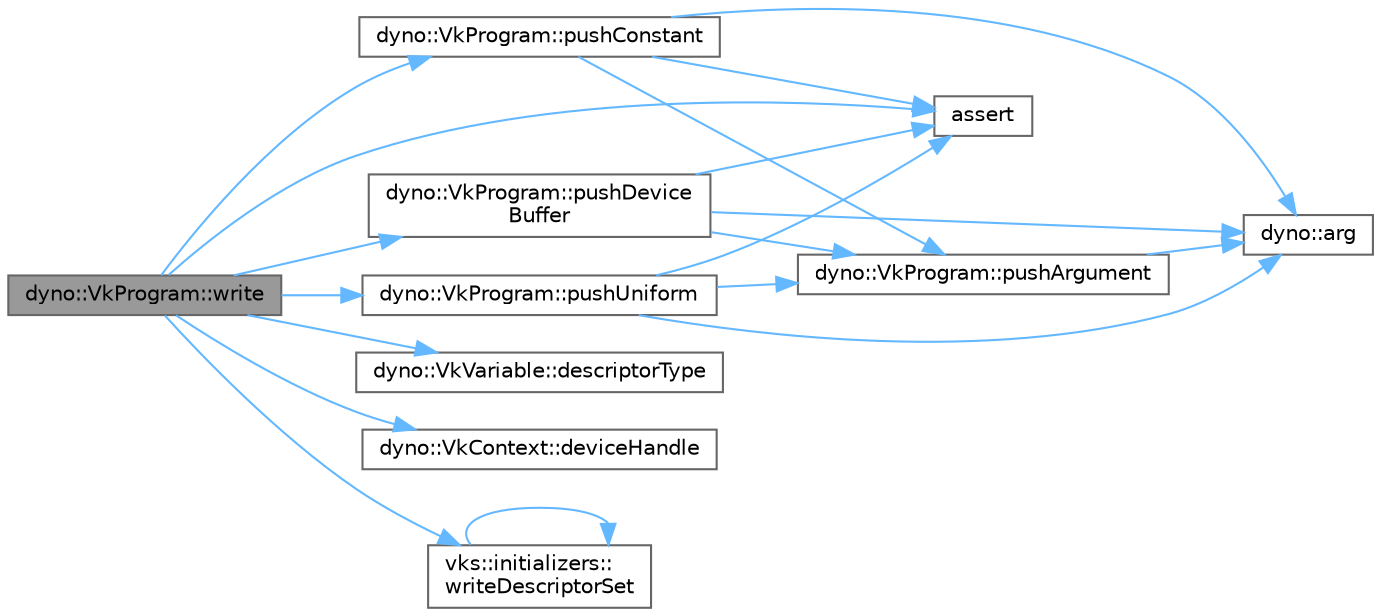 digraph "dyno::VkProgram::write"
{
 // LATEX_PDF_SIZE
  bgcolor="transparent";
  edge [fontname=Helvetica,fontsize=10,labelfontname=Helvetica,labelfontsize=10];
  node [fontname=Helvetica,fontsize=10,shape=box,height=0.2,width=0.4];
  rankdir="LR";
  Node1 [id="Node000001",label="dyno::VkProgram::write",height=0.2,width=0.4,color="gray40", fillcolor="grey60", style="filled", fontcolor="black",tooltip=" "];
  Node1 -> Node2 [id="edge1_Node000001_Node000002",color="steelblue1",style="solid",tooltip=" "];
  Node2 [id="Node000002",label="assert",height=0.2,width=0.4,color="grey40", fillcolor="white", style="filled",URL="$_vulkan_swap_chain_8cpp.html#a21b5a77bb7dd2ff2a93f6c086da96d46",tooltip=" "];
  Node1 -> Node3 [id="edge2_Node000001_Node000003",color="steelblue1",style="solid",tooltip=" "];
  Node3 [id="Node000003",label="dyno::VkVariable::descriptorType",height=0.2,width=0.4,color="grey40", fillcolor="white", style="filled",URL="$classdyno_1_1_vk_variable.html#ae703632c3b3903aabd306e69da4fe5b1",tooltip=" "];
  Node1 -> Node4 [id="edge3_Node000001_Node000004",color="steelblue1",style="solid",tooltip=" "];
  Node4 [id="Node000004",label="dyno::VkContext::deviceHandle",height=0.2,width=0.4,color="grey40", fillcolor="white", style="filled",URL="$classdyno_1_1_vk_context.html#af9eb048735ab3316470619f9bf0d4acf",tooltip=" "];
  Node1 -> Node5 [id="edge4_Node000001_Node000005",color="steelblue1",style="solid",tooltip=" "];
  Node5 [id="Node000005",label="dyno::VkProgram::pushConstant",height=0.2,width=0.4,color="grey40", fillcolor="white", style="filled",URL="$classdyno_1_1_vk_program.html#a67bca74c667bf365b85459d1cd41277d",tooltip=" "];
  Node5 -> Node6 [id="edge5_Node000005_Node000006",color="steelblue1",style="solid",tooltip=" "];
  Node6 [id="Node000006",label="dyno::arg",height=0.2,width=0.4,color="grey40", fillcolor="white", style="filled",URL="$namespacedyno.html#a04befed6e1a89e4c84fbc7009f951d26",tooltip=" "];
  Node5 -> Node2 [id="edge6_Node000005_Node000002",color="steelblue1",style="solid",tooltip=" "];
  Node5 -> Node7 [id="edge7_Node000005_Node000007",color="steelblue1",style="solid",tooltip=" "];
  Node7 [id="Node000007",label="dyno::VkProgram::pushArgument",height=0.2,width=0.4,color="grey40", fillcolor="white", style="filled",URL="$classdyno_1_1_vk_program.html#a09a3d44f4c3daed7a3e6809cce3af888",tooltip=" "];
  Node7 -> Node6 [id="edge8_Node000007_Node000006",color="steelblue1",style="solid",tooltip=" "];
  Node1 -> Node8 [id="edge9_Node000001_Node000008",color="steelblue1",style="solid",tooltip=" "];
  Node8 [id="Node000008",label="dyno::VkProgram::pushDevice\lBuffer",height=0.2,width=0.4,color="grey40", fillcolor="white", style="filled",URL="$classdyno_1_1_vk_program.html#adb00cd64fbc67aadf45b0124cfce1e14",tooltip=" "];
  Node8 -> Node6 [id="edge10_Node000008_Node000006",color="steelblue1",style="solid",tooltip=" "];
  Node8 -> Node2 [id="edge11_Node000008_Node000002",color="steelblue1",style="solid",tooltip=" "];
  Node8 -> Node7 [id="edge12_Node000008_Node000007",color="steelblue1",style="solid",tooltip=" "];
  Node1 -> Node9 [id="edge13_Node000001_Node000009",color="steelblue1",style="solid",tooltip=" "];
  Node9 [id="Node000009",label="dyno::VkProgram::pushUniform",height=0.2,width=0.4,color="grey40", fillcolor="white", style="filled",URL="$classdyno_1_1_vk_program.html#a19d2a69598f1ea1f3cb86f70982b350d",tooltip=" "];
  Node9 -> Node6 [id="edge14_Node000009_Node000006",color="steelblue1",style="solid",tooltip=" "];
  Node9 -> Node2 [id="edge15_Node000009_Node000002",color="steelblue1",style="solid",tooltip=" "];
  Node9 -> Node7 [id="edge16_Node000009_Node000007",color="steelblue1",style="solid",tooltip=" "];
  Node1 -> Node10 [id="edge17_Node000001_Node000010",color="steelblue1",style="solid",tooltip=" "];
  Node10 [id="Node000010",label="vks::initializers::\lwriteDescriptorSet",height=0.2,width=0.4,color="grey40", fillcolor="white", style="filled",URL="$namespacevks_1_1initializers.html#a6fa0d06e310cf4615ddef2d11a65102d",tooltip=" "];
  Node10 -> Node10 [id="edge18_Node000010_Node000010",color="steelblue1",style="solid",tooltip=" "];
}
